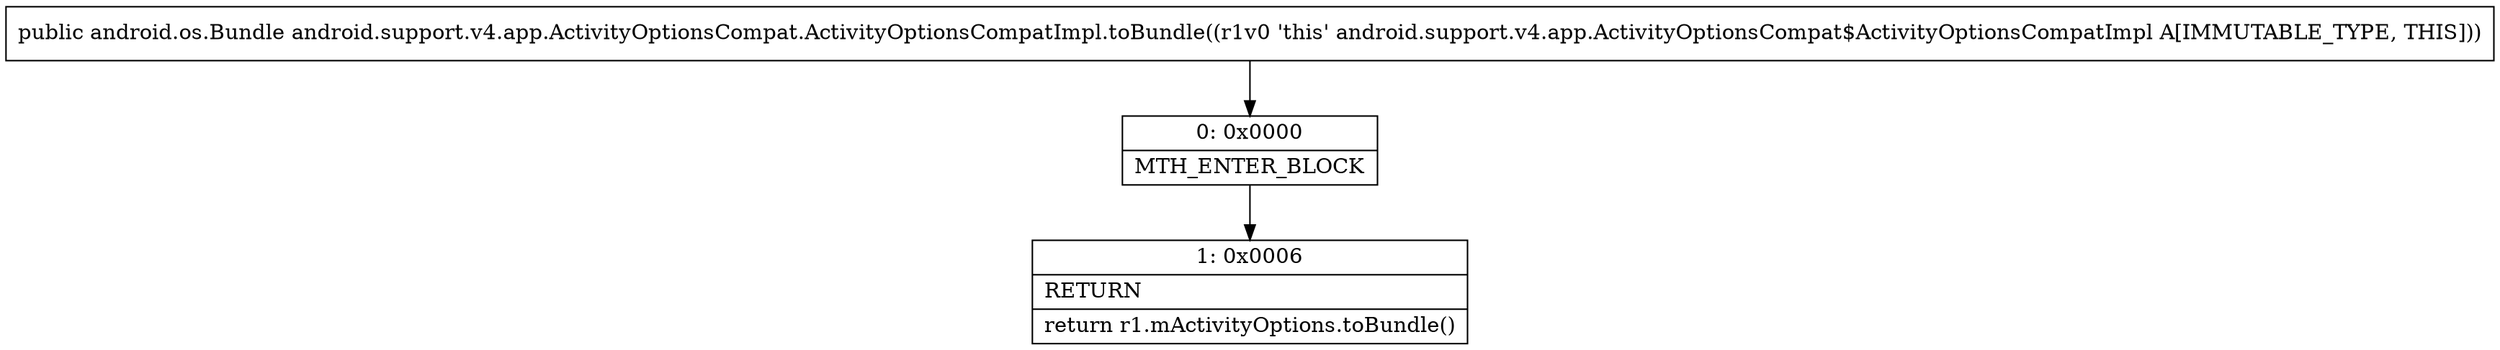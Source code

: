 digraph "CFG forandroid.support.v4.app.ActivityOptionsCompat.ActivityOptionsCompatImpl.toBundle()Landroid\/os\/Bundle;" {
Node_0 [shape=record,label="{0\:\ 0x0000|MTH_ENTER_BLOCK\l}"];
Node_1 [shape=record,label="{1\:\ 0x0006|RETURN\l|return r1.mActivityOptions.toBundle()\l}"];
MethodNode[shape=record,label="{public android.os.Bundle android.support.v4.app.ActivityOptionsCompat.ActivityOptionsCompatImpl.toBundle((r1v0 'this' android.support.v4.app.ActivityOptionsCompat$ActivityOptionsCompatImpl A[IMMUTABLE_TYPE, THIS])) }"];
MethodNode -> Node_0;
Node_0 -> Node_1;
}

